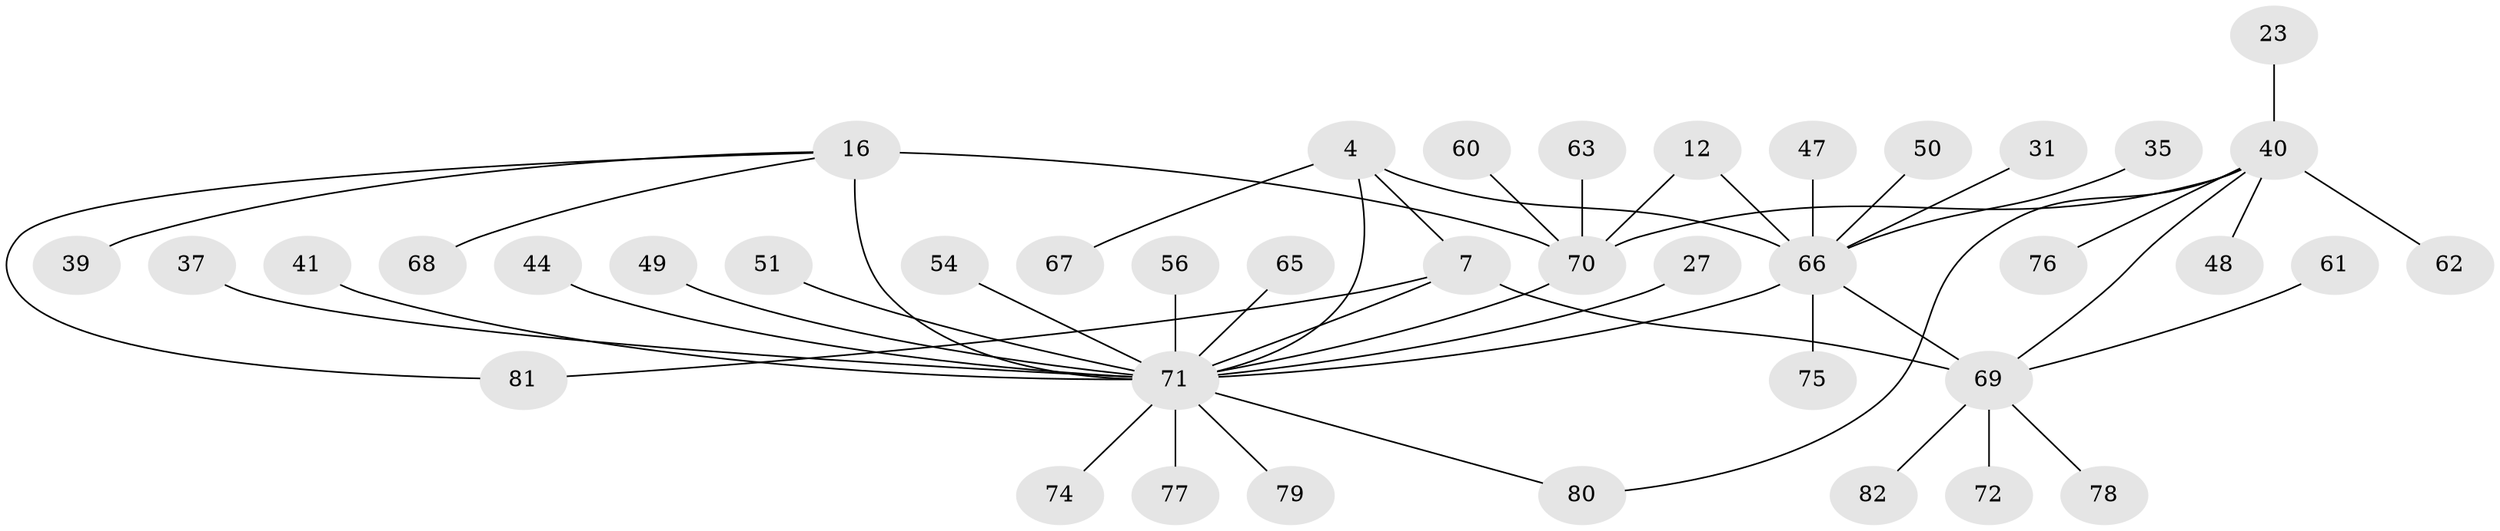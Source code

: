 // original degree distribution, {4: 0.04878048780487805, 11: 0.012195121951219513, 10: 0.012195121951219513, 5: 0.04878048780487805, 8: 0.036585365853658534, 12: 0.012195121951219513, 3: 0.036585365853658534, 7: 0.036585365853658534, 6: 0.012195121951219513, 9: 0.012195121951219513, 2: 0.17073170731707318, 1: 0.5609756097560976}
// Generated by graph-tools (version 1.1) at 2025/55/03/09/25 04:55:07]
// undirected, 41 vertices, 48 edges
graph export_dot {
graph [start="1"]
  node [color=gray90,style=filled];
  4 [super="+1"];
  7 [super="+6"];
  12 [super="+10"];
  16 [super="+15"];
  23;
  27;
  31;
  35 [super="+25"];
  37;
  39;
  40 [super="+20"];
  41;
  44;
  47;
  48;
  49;
  50;
  51;
  54;
  56;
  60 [super="+55"];
  61;
  62;
  63;
  65;
  66 [super="+11+29+26"];
  67;
  68;
  69 [super="+36+32+42+43"];
  70 [super="+33+52"];
  71 [super="+3+28+34+38+14+24"];
  72 [super="+58"];
  74;
  75;
  76;
  77 [super="+64"];
  78;
  79;
  80 [super="+21"];
  81 [super="+59"];
  82 [super="+73"];
  4 -- 67;
  4 -- 7;
  4 -- 71 [weight=4];
  4 -- 66;
  7 -- 81;
  7 -- 71;
  7 -- 69 [weight=4];
  12 -- 66 [weight=4];
  12 -- 70;
  16 -- 39;
  16 -- 68;
  16 -- 81;
  16 -- 71 [weight=5];
  16 -- 70;
  23 -- 40;
  27 -- 71;
  31 -- 66;
  35 -- 66;
  37 -- 71;
  40 -- 69;
  40 -- 76;
  40 -- 48;
  40 -- 80;
  40 -- 62;
  40 -- 70 [weight=4];
  41 -- 71;
  44 -- 71;
  47 -- 66;
  49 -- 71;
  50 -- 66;
  51 -- 71;
  54 -- 71;
  56 -- 71;
  60 -- 70;
  61 -- 69;
  63 -- 70;
  65 -- 71;
  66 -- 69;
  66 -- 71 [weight=2];
  66 -- 75;
  69 -- 72;
  69 -- 78;
  69 -- 82;
  70 -- 71;
  71 -- 74;
  71 -- 77;
  71 -- 79;
  71 -- 80;
}
